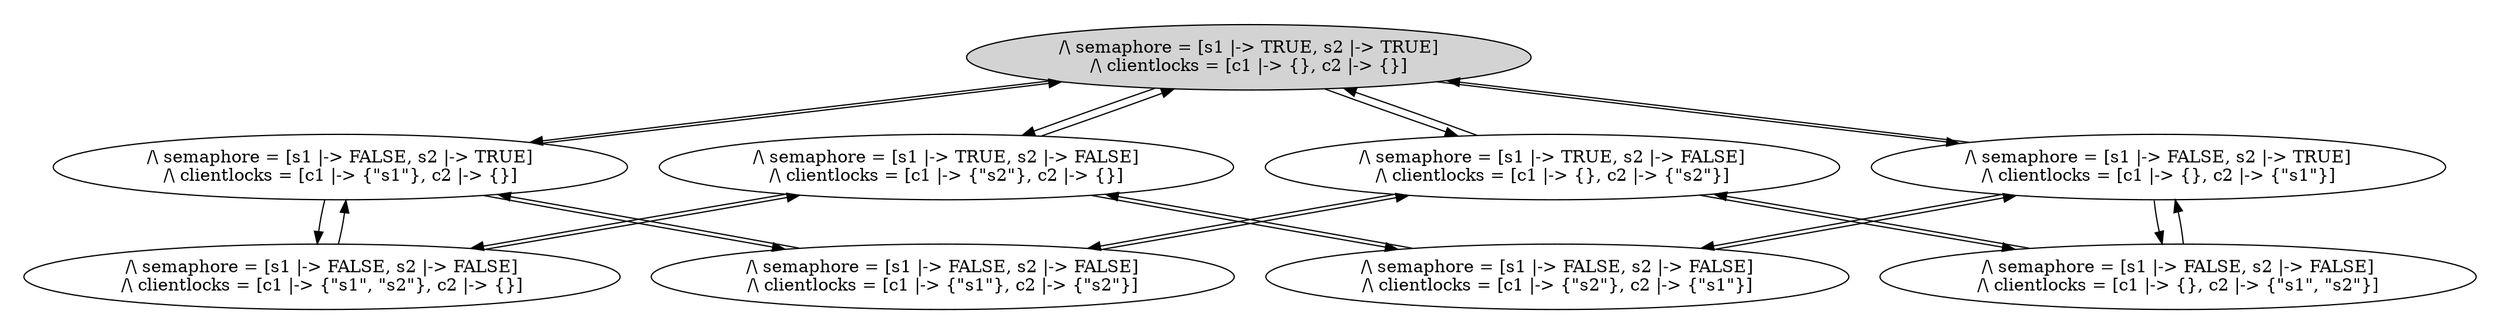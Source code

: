 strict digraph DiskGraph {
nodesep=0.35;
subgraph cluster_graph {
color="white";
7965223218566750886 [label="/\\ semaphore = [s1 |-> TRUE, s2 |-> TRUE]\n/\\ clientlocks = [c1 |-> {}, c2 |-> {}]",style = filled]
7965223218566750886 -> -3869350277559185334 [label="",color="black",fontcolor="black"];
-3869350277559185334 [label="/\\ semaphore = [s1 |-> FALSE, s2 |-> TRUE]\n/\\ clientlocks = [c1 |-> {\"s1\"}, c2 |-> {}]"];
7965223218566750886 -> 1112678269938207993 [label="",color="black",fontcolor="black"];
1112678269938207993 [label="/\\ semaphore = [s1 |-> FALSE, s2 |-> TRUE]\n/\\ clientlocks = [c1 |-> {}, c2 |-> {\"s1\"}]"];
7965223218566750886 -> -834755249371022274 [label="",color="black",fontcolor="black"];
-834755249371022274 [label="/\\ semaphore = [s1 |-> TRUE, s2 |-> FALSE]\n/\\ clientlocks = [c1 |-> {\"s2\"}, c2 |-> {}]"];
7965223218566750886 -> -2054372272787591425 [label="",color="black",fontcolor="black"];
-2054372272787591425 [label="/\\ semaphore = [s1 |-> TRUE, s2 |-> FALSE]\n/\\ clientlocks = [c1 |-> {}, c2 |-> {\"s2\"}]"];
-3869350277559185334 -> 888121137857464639 [label="",color="black",fontcolor="black"];
888121137857464639 [label="/\\ semaphore = [s1 |-> FALSE, s2 |-> FALSE]\n/\\ clientlocks = [c1 |-> {\"s1\", \"s2\"}, c2 |-> {}]"];
-3869350277559185334 -> -4792259345078682458 [label="",color="black",fontcolor="black"];
-4792259345078682458 [label="/\\ semaphore = [s1 |-> FALSE, s2 |-> FALSE]\n/\\ clientlocks = [c1 |-> {\"s1\"}, c2 |-> {\"s2\"}]"];
-3869350277559185334 -> 7965223218566750886 [label="",color="black",fontcolor="black"];
1112678269938207993 -> -2824563601081670636 [label="",color="black",fontcolor="black"];
-2824563601081670636 [label="/\\ semaphore = [s1 |-> FALSE, s2 |-> FALSE]\n/\\ clientlocks = [c1 |-> {\"s2\"}, c2 |-> {\"s1\"}]"];
1112678269938207993 -> 2919849052318415370 [label="",color="black",fontcolor="black"];
2919849052318415370 [label="/\\ semaphore = [s1 |-> FALSE, s2 |-> FALSE]\n/\\ clientlocks = [c1 |-> {}, c2 |-> {\"s1\", \"s2\"}]"];
1112678269938207993 -> 7965223218566750886 [label="",color="black",fontcolor="black"];
-834755249371022274 -> 888121137857464639 [label="",color="black",fontcolor="black"];
-834755249371022274 -> -2824563601081670636 [label="",color="black",fontcolor="black"];
-834755249371022274 -> 7965223218566750886 [label="",color="black",fontcolor="black"];
-2054372272787591425 -> -4792259345078682458 [label="",color="black",fontcolor="black"];
-2054372272787591425 -> 2919849052318415370 [label="",color="black",fontcolor="black"];
-2054372272787591425 -> 7965223218566750886 [label="",color="black",fontcolor="black"];
888121137857464639 -> -834755249371022274 [label="",color="black",fontcolor="black"];
888121137857464639 -> -3869350277559185334 [label="",color="black",fontcolor="black"];
-4792259345078682458 -> -2054372272787591425 [label="",color="black",fontcolor="black"];
-4792259345078682458 -> -3869350277559185334 [label="",color="black",fontcolor="black"];
-2824563601081670636 -> -834755249371022274 [label="",color="black",fontcolor="black"];
-2824563601081670636 -> 1112678269938207993 [label="",color="black",fontcolor="black"];
2919849052318415370 -> -2054372272787591425 [label="",color="black",fontcolor="black"];
2919849052318415370 -> 1112678269938207993 [label="",color="black",fontcolor="black"];
{rank = same; 7965223218566750886;}
{rank = same; 1112678269938207993;-834755249371022274;-2054372272787591425;-3869350277559185334;}
{rank = same; -2824563601081670636;2919849052318415370;-4792259345078682458;888121137857464639;}
}
}